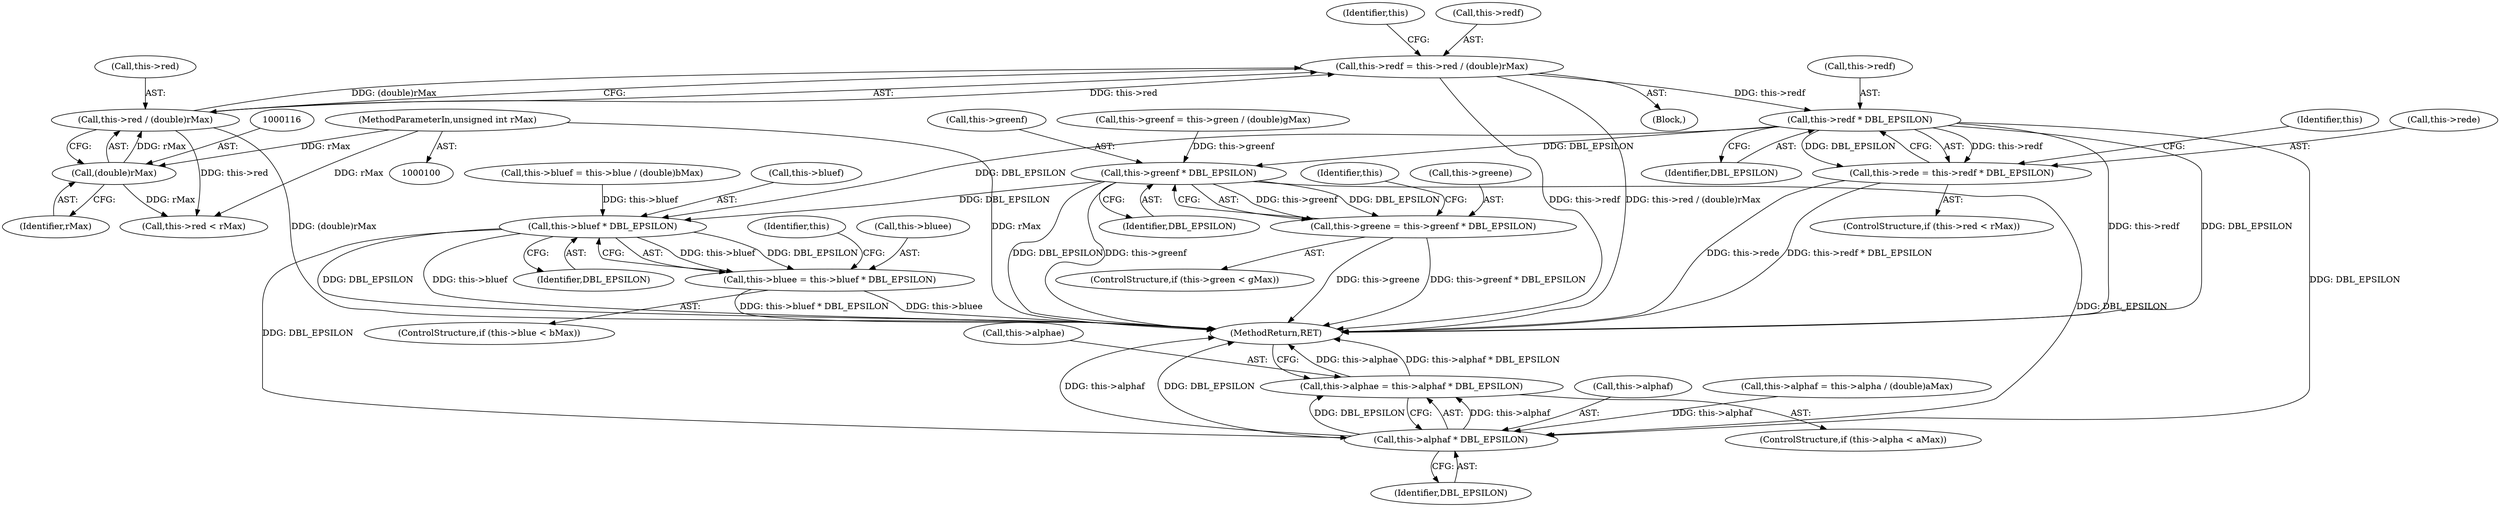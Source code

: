 digraph "0_Android_9d4853418ab2f754c2b63e091c29c5529b8b86ca_52@pointer" {
"1000107" [label="(Call,this->redf = this->red / (double)rMax)"];
"1000111" [label="(Call,this->red / (double)rMax)"];
"1000115" [label="(Call,(double)rMax)"];
"1000102" [label="(MethodParameterIn,unsigned int rMax)"];
"1000161" [label="(Call,this->redf * DBL_EPSILON)"];
"1000157" [label="(Call,this->rede = this->redf * DBL_EPSILON)"];
"1000182" [label="(Call,this->greenf * DBL_EPSILON)"];
"1000178" [label="(Call,this->greene = this->greenf * DBL_EPSILON)"];
"1000203" [label="(Call,this->bluef * DBL_EPSILON)"];
"1000199" [label="(Call,this->bluee = this->bluef * DBL_EPSILON)"];
"1000224" [label="(Call,this->alphaf * DBL_EPSILON)"];
"1000220" [label="(Call,this->alphae = this->alphaf * DBL_EPSILON)"];
"1000120" [label="(Identifier,this)"];
"1000204" [label="(Call,this->bluef)"];
"1000214" [label="(ControlStructure,if (this->alpha < aMax))"];
"1000102" [label="(MethodParameterIn,unsigned int rMax)"];
"1000151" [label="(ControlStructure,if (this->red < rMax))"];
"1000162" [label="(Call,this->redf)"];
"1000193" [label="(ControlStructure,if (this->blue < bMax))"];
"1000129" [label="(Call,this->bluef = this->blue / (double)bMax)"];
"1000165" [label="(Identifier,DBL_EPSILON)"];
"1000224" [label="(Call,this->alphaf * DBL_EPSILON)"];
"1000152" [label="(Call,this->red < rMax)"];
"1000175" [label="(Identifier,this)"];
"1000118" [label="(Call,this->greenf = this->green / (double)gMax)"];
"1000178" [label="(Call,this->greene = this->greenf * DBL_EPSILON)"];
"1000112" [label="(Call,this->red)"];
"1000157" [label="(Call,this->rede = this->redf * DBL_EPSILON)"];
"1000182" [label="(Call,this->greenf * DBL_EPSILON)"];
"1000228" [label="(Identifier,DBL_EPSILON)"];
"1000107" [label="(Call,this->redf = this->red / (double)rMax)"];
"1000161" [label="(Call,this->redf * DBL_EPSILON)"];
"1000186" [label="(Identifier,DBL_EPSILON)"];
"1000115" [label="(Call,(double)rMax)"];
"1000221" [label="(Call,this->alphae)"];
"1000200" [label="(Call,this->bluee)"];
"1000106" [label="(Block,)"];
"1000183" [label="(Call,this->greenf)"];
"1000158" [label="(Call,this->rede)"];
"1000220" [label="(Call,this->alphae = this->alphaf * DBL_EPSILON)"];
"1000179" [label="(Call,this->greene)"];
"1000199" [label="(Call,this->bluee = this->bluef * DBL_EPSILON)"];
"1000111" [label="(Call,this->red / (double)rMax)"];
"1000225" [label="(Call,this->alphaf)"];
"1000140" [label="(Call,this->alphaf = this->alpha / (double)aMax)"];
"1000108" [label="(Call,this->redf)"];
"1000172" [label="(ControlStructure,if (this->green < gMax))"];
"1000203" [label="(Call,this->bluef * DBL_EPSILON)"];
"1000235" [label="(MethodReturn,RET)"];
"1000117" [label="(Identifier,rMax)"];
"1000196" [label="(Identifier,this)"];
"1000207" [label="(Identifier,DBL_EPSILON)"];
"1000217" [label="(Identifier,this)"];
"1000107" -> "1000106"  [label="AST: "];
"1000107" -> "1000111"  [label="CFG: "];
"1000108" -> "1000107"  [label="AST: "];
"1000111" -> "1000107"  [label="AST: "];
"1000120" -> "1000107"  [label="CFG: "];
"1000107" -> "1000235"  [label="DDG: this->redf"];
"1000107" -> "1000235"  [label="DDG: this->red / (double)rMax"];
"1000111" -> "1000107"  [label="DDG: this->red"];
"1000111" -> "1000107"  [label="DDG: (double)rMax"];
"1000107" -> "1000161"  [label="DDG: this->redf"];
"1000111" -> "1000115"  [label="CFG: "];
"1000112" -> "1000111"  [label="AST: "];
"1000115" -> "1000111"  [label="AST: "];
"1000111" -> "1000235"  [label="DDG: (double)rMax"];
"1000115" -> "1000111"  [label="DDG: rMax"];
"1000111" -> "1000152"  [label="DDG: this->red"];
"1000115" -> "1000117"  [label="CFG: "];
"1000116" -> "1000115"  [label="AST: "];
"1000117" -> "1000115"  [label="AST: "];
"1000102" -> "1000115"  [label="DDG: rMax"];
"1000115" -> "1000152"  [label="DDG: rMax"];
"1000102" -> "1000100"  [label="AST: "];
"1000102" -> "1000235"  [label="DDG: rMax"];
"1000102" -> "1000152"  [label="DDG: rMax"];
"1000161" -> "1000157"  [label="AST: "];
"1000161" -> "1000165"  [label="CFG: "];
"1000162" -> "1000161"  [label="AST: "];
"1000165" -> "1000161"  [label="AST: "];
"1000157" -> "1000161"  [label="CFG: "];
"1000161" -> "1000235"  [label="DDG: this->redf"];
"1000161" -> "1000235"  [label="DDG: DBL_EPSILON"];
"1000161" -> "1000157"  [label="DDG: this->redf"];
"1000161" -> "1000157"  [label="DDG: DBL_EPSILON"];
"1000161" -> "1000182"  [label="DDG: DBL_EPSILON"];
"1000161" -> "1000203"  [label="DDG: DBL_EPSILON"];
"1000161" -> "1000224"  [label="DDG: DBL_EPSILON"];
"1000157" -> "1000151"  [label="AST: "];
"1000158" -> "1000157"  [label="AST: "];
"1000175" -> "1000157"  [label="CFG: "];
"1000157" -> "1000235"  [label="DDG: this->rede"];
"1000157" -> "1000235"  [label="DDG: this->redf * DBL_EPSILON"];
"1000182" -> "1000178"  [label="AST: "];
"1000182" -> "1000186"  [label="CFG: "];
"1000183" -> "1000182"  [label="AST: "];
"1000186" -> "1000182"  [label="AST: "];
"1000178" -> "1000182"  [label="CFG: "];
"1000182" -> "1000235"  [label="DDG: DBL_EPSILON"];
"1000182" -> "1000235"  [label="DDG: this->greenf"];
"1000182" -> "1000178"  [label="DDG: this->greenf"];
"1000182" -> "1000178"  [label="DDG: DBL_EPSILON"];
"1000118" -> "1000182"  [label="DDG: this->greenf"];
"1000182" -> "1000203"  [label="DDG: DBL_EPSILON"];
"1000182" -> "1000224"  [label="DDG: DBL_EPSILON"];
"1000178" -> "1000172"  [label="AST: "];
"1000179" -> "1000178"  [label="AST: "];
"1000196" -> "1000178"  [label="CFG: "];
"1000178" -> "1000235"  [label="DDG: this->greenf * DBL_EPSILON"];
"1000178" -> "1000235"  [label="DDG: this->greene"];
"1000203" -> "1000199"  [label="AST: "];
"1000203" -> "1000207"  [label="CFG: "];
"1000204" -> "1000203"  [label="AST: "];
"1000207" -> "1000203"  [label="AST: "];
"1000199" -> "1000203"  [label="CFG: "];
"1000203" -> "1000235"  [label="DDG: DBL_EPSILON"];
"1000203" -> "1000235"  [label="DDG: this->bluef"];
"1000203" -> "1000199"  [label="DDG: this->bluef"];
"1000203" -> "1000199"  [label="DDG: DBL_EPSILON"];
"1000129" -> "1000203"  [label="DDG: this->bluef"];
"1000203" -> "1000224"  [label="DDG: DBL_EPSILON"];
"1000199" -> "1000193"  [label="AST: "];
"1000200" -> "1000199"  [label="AST: "];
"1000217" -> "1000199"  [label="CFG: "];
"1000199" -> "1000235"  [label="DDG: this->bluee"];
"1000199" -> "1000235"  [label="DDG: this->bluef * DBL_EPSILON"];
"1000224" -> "1000220"  [label="AST: "];
"1000224" -> "1000228"  [label="CFG: "];
"1000225" -> "1000224"  [label="AST: "];
"1000228" -> "1000224"  [label="AST: "];
"1000220" -> "1000224"  [label="CFG: "];
"1000224" -> "1000235"  [label="DDG: this->alphaf"];
"1000224" -> "1000235"  [label="DDG: DBL_EPSILON"];
"1000224" -> "1000220"  [label="DDG: this->alphaf"];
"1000224" -> "1000220"  [label="DDG: DBL_EPSILON"];
"1000140" -> "1000224"  [label="DDG: this->alphaf"];
"1000220" -> "1000214"  [label="AST: "];
"1000221" -> "1000220"  [label="AST: "];
"1000235" -> "1000220"  [label="CFG: "];
"1000220" -> "1000235"  [label="DDG: this->alphae"];
"1000220" -> "1000235"  [label="DDG: this->alphaf * DBL_EPSILON"];
}
